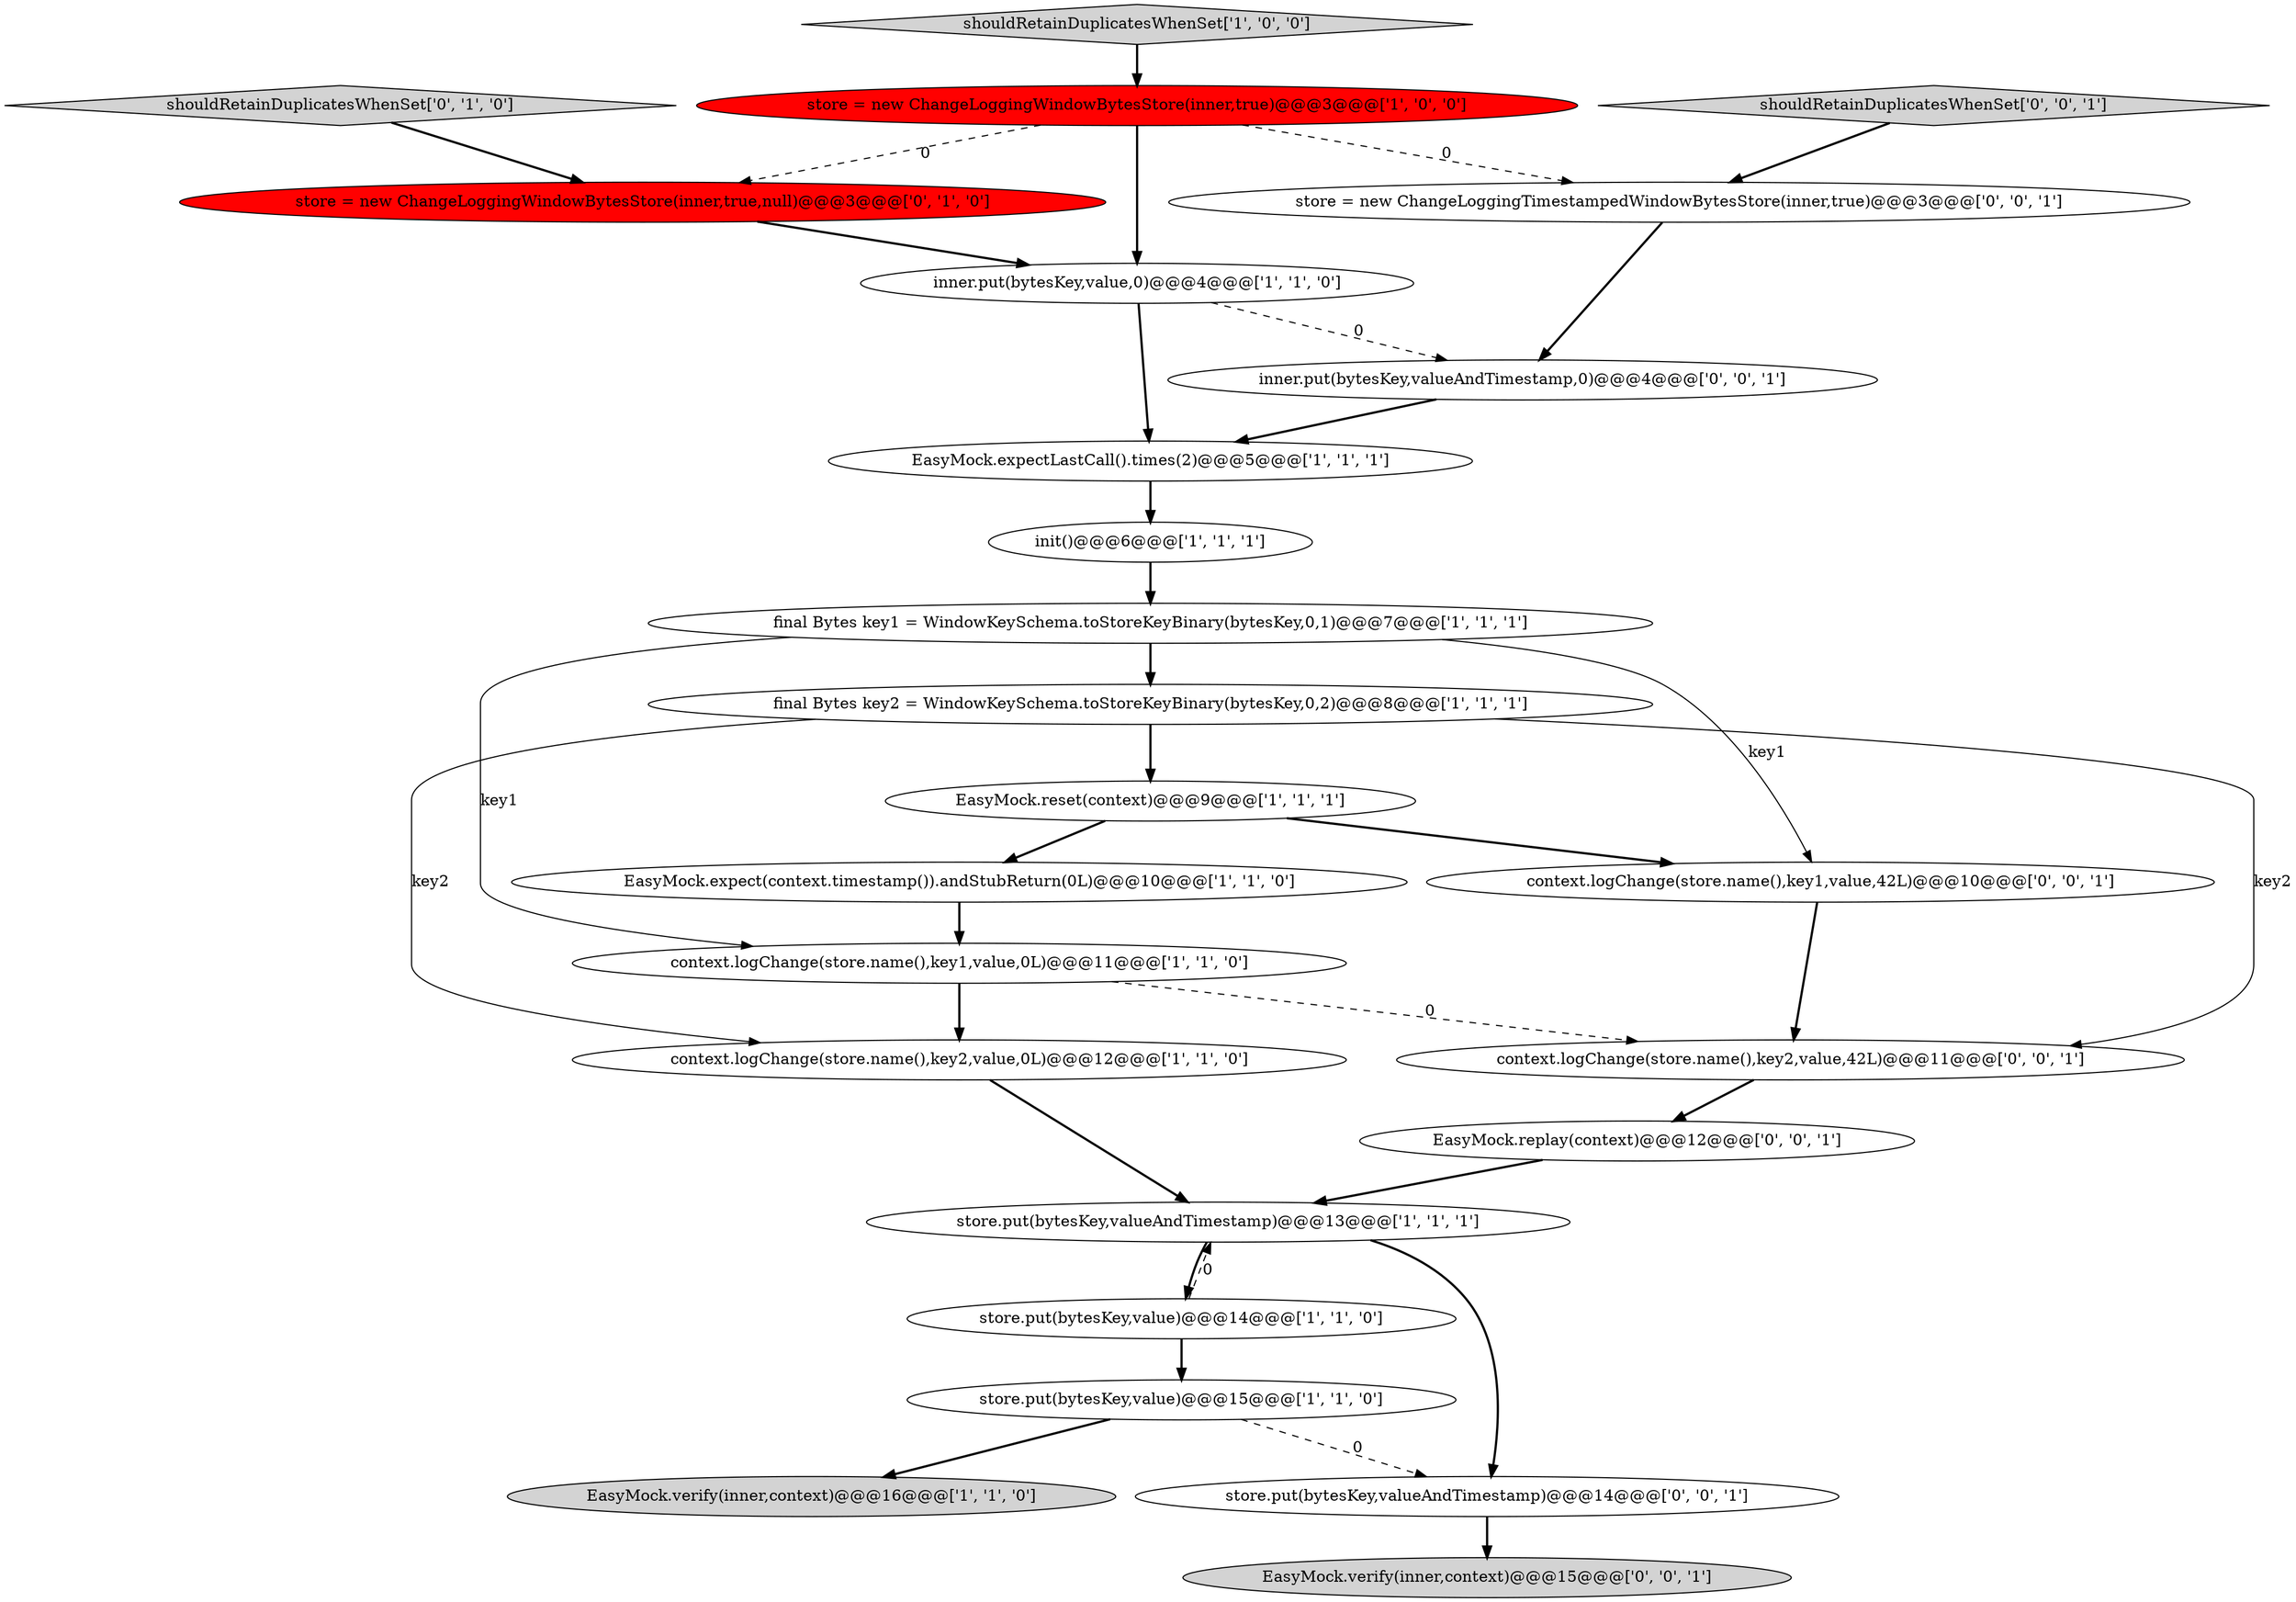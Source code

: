 digraph {
3 [style = filled, label = "EasyMock.reset(context)@@@9@@@['1', '1', '1']", fillcolor = white, shape = ellipse image = "AAA0AAABBB1BBB"];
13 [style = filled, label = "shouldRetainDuplicatesWhenSet['1', '0', '0']", fillcolor = lightgray, shape = diamond image = "AAA0AAABBB1BBB"];
23 [style = filled, label = "shouldRetainDuplicatesWhenSet['0', '0', '1']", fillcolor = lightgray, shape = diamond image = "AAA0AAABBB3BBB"];
6 [style = filled, label = "EasyMock.expectLastCall().times(2)@@@5@@@['1', '1', '1']", fillcolor = white, shape = ellipse image = "AAA0AAABBB1BBB"];
22 [style = filled, label = "EasyMock.replay(context)@@@12@@@['0', '0', '1']", fillcolor = white, shape = ellipse image = "AAA0AAABBB3BBB"];
5 [style = filled, label = "final Bytes key1 = WindowKeySchema.toStoreKeyBinary(bytesKey,0,1)@@@7@@@['1', '1', '1']", fillcolor = white, shape = ellipse image = "AAA0AAABBB1BBB"];
24 [style = filled, label = "EasyMock.verify(inner,context)@@@15@@@['0', '0', '1']", fillcolor = lightgray, shape = ellipse image = "AAA0AAABBB3BBB"];
7 [style = filled, label = "store.put(bytesKey,valueAndTimestamp)@@@13@@@['1', '1', '1']", fillcolor = white, shape = ellipse image = "AAA0AAABBB1BBB"];
11 [style = filled, label = "inner.put(bytesKey,value,0)@@@4@@@['1', '1', '0']", fillcolor = white, shape = ellipse image = "AAA0AAABBB1BBB"];
12 [style = filled, label = "EasyMock.expect(context.timestamp()).andStubReturn(0L)@@@10@@@['1', '1', '0']", fillcolor = white, shape = ellipse image = "AAA0AAABBB1BBB"];
9 [style = filled, label = "EasyMock.verify(inner,context)@@@16@@@['1', '1', '0']", fillcolor = lightgray, shape = ellipse image = "AAA0AAABBB1BBB"];
1 [style = filled, label = "init()@@@6@@@['1', '1', '1']", fillcolor = white, shape = ellipse image = "AAA0AAABBB1BBB"];
18 [style = filled, label = "store = new ChangeLoggingTimestampedWindowBytesStore(inner,true)@@@3@@@['0', '0', '1']", fillcolor = white, shape = ellipse image = "AAA0AAABBB3BBB"];
8 [style = filled, label = "store.put(bytesKey,value)@@@15@@@['1', '1', '0']", fillcolor = white, shape = ellipse image = "AAA0AAABBB1BBB"];
17 [style = filled, label = "context.logChange(store.name(),key1,value,42L)@@@10@@@['0', '0', '1']", fillcolor = white, shape = ellipse image = "AAA0AAABBB3BBB"];
10 [style = filled, label = "final Bytes key2 = WindowKeySchema.toStoreKeyBinary(bytesKey,0,2)@@@8@@@['1', '1', '1']", fillcolor = white, shape = ellipse image = "AAA0AAABBB1BBB"];
0 [style = filled, label = "context.logChange(store.name(),key1,value,0L)@@@11@@@['1', '1', '0']", fillcolor = white, shape = ellipse image = "AAA0AAABBB1BBB"];
2 [style = filled, label = "store.put(bytesKey,value)@@@14@@@['1', '1', '0']", fillcolor = white, shape = ellipse image = "AAA0AAABBB1BBB"];
21 [style = filled, label = "context.logChange(store.name(),key2,value,42L)@@@11@@@['0', '0', '1']", fillcolor = white, shape = ellipse image = "AAA0AAABBB3BBB"];
16 [style = filled, label = "shouldRetainDuplicatesWhenSet['0', '1', '0']", fillcolor = lightgray, shape = diamond image = "AAA0AAABBB2BBB"];
19 [style = filled, label = "inner.put(bytesKey,valueAndTimestamp,0)@@@4@@@['0', '0', '1']", fillcolor = white, shape = ellipse image = "AAA0AAABBB3BBB"];
20 [style = filled, label = "store.put(bytesKey,valueAndTimestamp)@@@14@@@['0', '0', '1']", fillcolor = white, shape = ellipse image = "AAA0AAABBB3BBB"];
4 [style = filled, label = "context.logChange(store.name(),key2,value,0L)@@@12@@@['1', '1', '0']", fillcolor = white, shape = ellipse image = "AAA0AAABBB1BBB"];
15 [style = filled, label = "store = new ChangeLoggingWindowBytesStore(inner,true,null)@@@3@@@['0', '1', '0']", fillcolor = red, shape = ellipse image = "AAA1AAABBB2BBB"];
14 [style = filled, label = "store = new ChangeLoggingWindowBytesStore(inner,true)@@@3@@@['1', '0', '0']", fillcolor = red, shape = ellipse image = "AAA1AAABBB1BBB"];
1->5 [style = bold, label=""];
5->10 [style = bold, label=""];
16->15 [style = bold, label=""];
11->6 [style = bold, label=""];
8->20 [style = dashed, label="0"];
18->19 [style = bold, label=""];
10->3 [style = bold, label=""];
7->20 [style = bold, label=""];
3->12 [style = bold, label=""];
2->7 [style = dashed, label="0"];
19->6 [style = bold, label=""];
12->0 [style = bold, label=""];
14->15 [style = dashed, label="0"];
22->7 [style = bold, label=""];
4->7 [style = bold, label=""];
6->1 [style = bold, label=""];
10->21 [style = solid, label="key2"];
15->11 [style = bold, label=""];
10->4 [style = solid, label="key2"];
0->4 [style = bold, label=""];
21->22 [style = bold, label=""];
7->2 [style = bold, label=""];
11->19 [style = dashed, label="0"];
0->21 [style = dashed, label="0"];
8->9 [style = bold, label=""];
3->17 [style = bold, label=""];
5->0 [style = solid, label="key1"];
14->18 [style = dashed, label="0"];
20->24 [style = bold, label=""];
5->17 [style = solid, label="key1"];
14->11 [style = bold, label=""];
13->14 [style = bold, label=""];
17->21 [style = bold, label=""];
23->18 [style = bold, label=""];
2->8 [style = bold, label=""];
}
